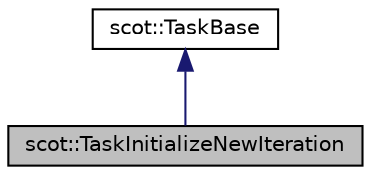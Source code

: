digraph "scot::TaskInitializeNewIteration"
{
 // LATEX_PDF_SIZE
  edge [fontname="Helvetica",fontsize="10",labelfontname="Helvetica",labelfontsize="10"];
  node [fontname="Helvetica",fontsize="10",shape=record];
  Node1 [label="scot::TaskInitializeNewIteration",height=0.2,width=0.4,color="black", fillcolor="grey75", style="filled", fontcolor="black",tooltip=" "];
  Node2 -> Node1 [dir="back",color="midnightblue",fontsize="10",style="solid",fontname="Helvetica"];
  Node2 [label="scot::TaskBase",height=0.2,width=0.4,color="black", fillcolor="white", style="filled",URL="$classscot_1_1TaskBase.html",tooltip=" "];
}
